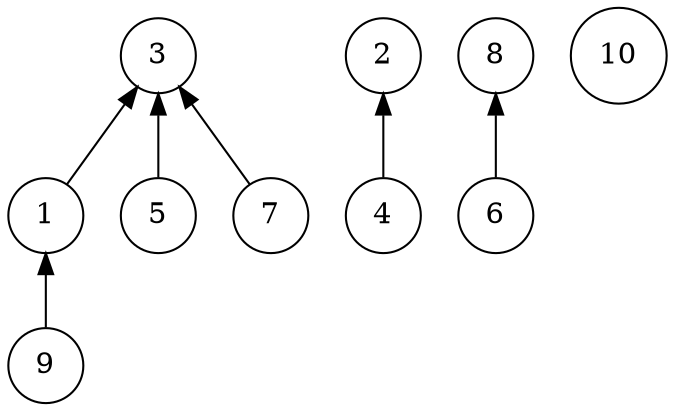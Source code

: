 digraph Vergleichsbaum1
	{
        margin="0";
        rankdir=BT;
        edge [arrowhead="normal"];
        node [shape=circle];
        
        { rank = same;
          3 [label="3"];
          2 [label="2"];
          8 [label="8"];
          10 [label="10"];
        }

        1 [label="1"];
        5 [label="5"];
        7 [label="7"];
        9 [label="9"];
        4 [label="4"];
        6 [label="6"];
        
        1->3;
        5->3;
        7->3;
        9->1;

        4->2;

        6->8;
	}
